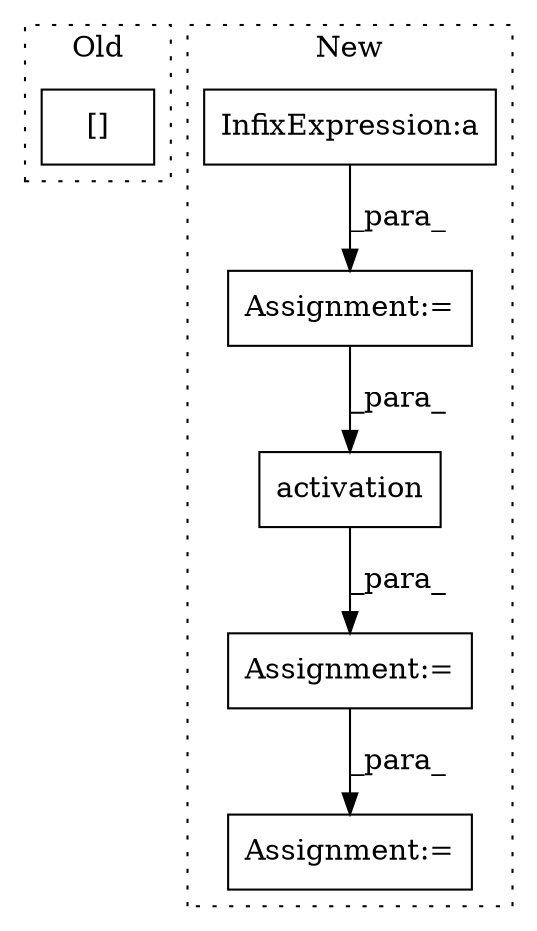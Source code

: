 digraph G {
subgraph cluster0 {
1 [label="[]" a="2" s="1850,1861" l="8,1" shape="box"];
label = "Old";
style="dotted";
}
subgraph cluster1 {
2 [label="activation" a="32" s="28996,29010" l="11,1" shape="box"];
3 [label="Assignment:=" a="7" s="28875" l="1" shape="box"];
4 [label="Assignment:=" a="7" s="28990" l="1" shape="box"];
5 [label="InfixExpression:a" a="27" s="28898" l="3" shape="box"];
6 [label="Assignment:=" a="7" s="29058" l="1" shape="box"];
label = "New";
style="dotted";
}
2 -> 4 [label="_para_"];
3 -> 2 [label="_para_"];
4 -> 6 [label="_para_"];
5 -> 3 [label="_para_"];
}